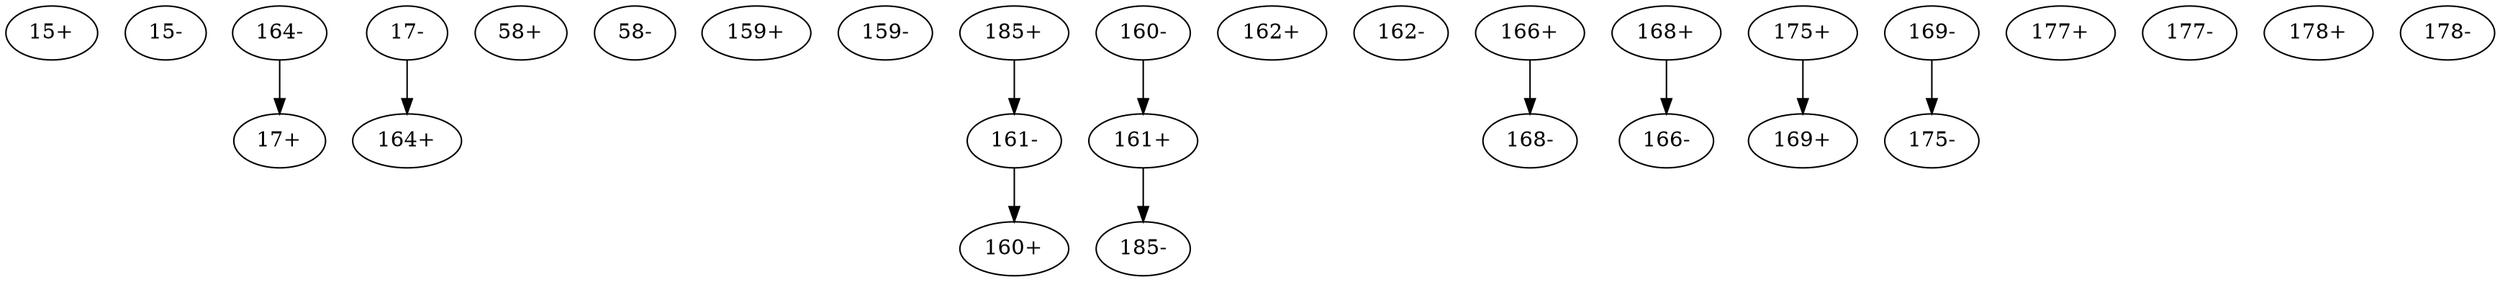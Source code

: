 digraph adj {
graph [k=43]
edge [d=-42]
"15+" [l=1571]
"15-" [l=1571]
"17+" [l=1254]
"17-" [l=1254]
"58+" [l=1456]
"58-" [l=1456]
"159+" [l=2401]
"159-" [l=2401]
"160+" [l=4009]
"160-" [l=4009]
"161+" [l=4536]
"161-" [l=4536]
"162+" [l=8756]
"162-" [l=8756]
"164+" [l=6128]
"164-" [l=6128]
"166+" [l=5746]
"166-" [l=5746]
"168+" [l=10711]
"168-" [l=10711]
"169+" [l=2257]
"169-" [l=2257]
"175+" [l=3944]
"175-" [l=3944]
"177+" [l=3786]
"177-" [l=3786]
"178+" [l=3731]
"178-" [l=3731]
"185+" [l=23586]
"185-" [l=23586]
"17-" -> "164+" [d=-47 e=2.3 n=85]
"160-" -> "161+" [d=-33 e=1.9 n=121]
"161+" -> "185-" [d=-156 e=2.4 n=78]
"161-" -> "160+" [d=-33 e=1.9 n=121]
"164-" -> "17+" [d=-47 e=2.3 n=85]
"166+" -> "168-" [d=-6 e=2.4 n=75]
"168+" -> "166-" [d=-6 e=2.4 n=75]
"169-" -> "175-" [d=-1 e=5.1 n=17]
"175+" -> "169+" [d=-1 e=5.1 n=17]
"185+" -> "161-" [d=-156 e=2.4 n=78]
}
